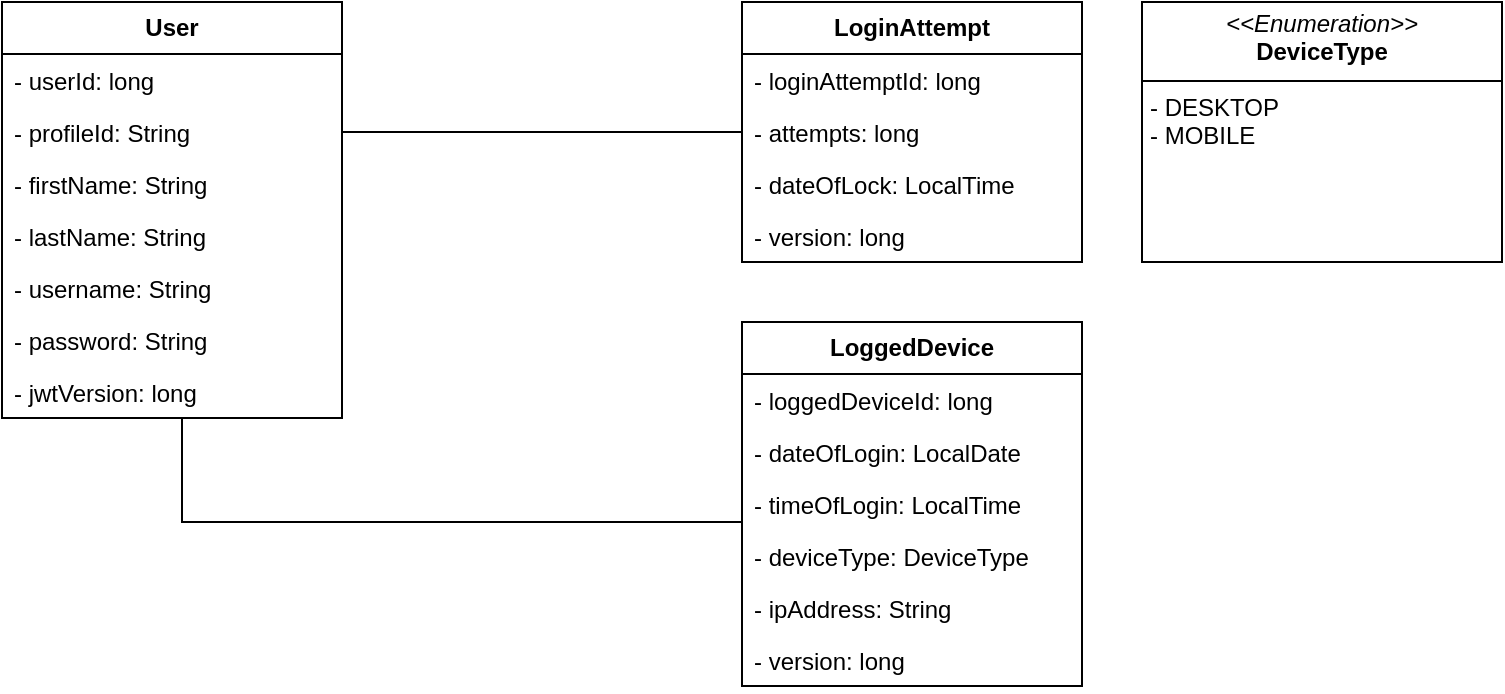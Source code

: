<mxfile version="24.7.17">
  <diagram name="Page-1" id="4fTiYLyq44yAoV_u7qLJ">
    <mxGraphModel dx="1232" dy="1151" grid="1" gridSize="10" guides="1" tooltips="1" connect="1" arrows="1" fold="1" page="1" pageScale="1" pageWidth="850" pageHeight="1100" math="0" shadow="0">
      <root>
        <mxCell id="0" />
        <mxCell id="1" parent="0" />
        <mxCell id="y0sXKQi7A31pV2IT0Zuw-20" style="edgeStyle=orthogonalEdgeStyle;rounded=0;orthogonalLoop=1;jettySize=auto;html=1;endArrow=none;endFill=0;" edge="1" parent="1" source="y0sXKQi7A31pV2IT0Zuw-1" target="y0sXKQi7A31pV2IT0Zuw-16">
          <mxGeometry relative="1" as="geometry">
            <Array as="points">
              <mxPoint x="290" y="155" />
              <mxPoint x="290" y="155" />
            </Array>
          </mxGeometry>
        </mxCell>
        <mxCell id="y0sXKQi7A31pV2IT0Zuw-30" style="edgeStyle=orthogonalEdgeStyle;rounded=0;orthogonalLoop=1;jettySize=auto;html=1;endArrow=none;endFill=0;" edge="1" parent="1" source="y0sXKQi7A31pV2IT0Zuw-1" target="y0sXKQi7A31pV2IT0Zuw-21">
          <mxGeometry relative="1" as="geometry">
            <Array as="points">
              <mxPoint x="160" y="350" />
            </Array>
          </mxGeometry>
        </mxCell>
        <mxCell id="y0sXKQi7A31pV2IT0Zuw-1" value="&lt;b&gt;User&lt;/b&gt;" style="swimlane;fontStyle=0;childLayout=stackLayout;horizontal=1;startSize=26;fillColor=none;horizontalStack=0;resizeParent=1;resizeParentMax=0;resizeLast=0;collapsible=1;marginBottom=0;whiteSpace=wrap;html=1;" vertex="1" parent="1">
          <mxGeometry x="70" y="90" width="170" height="208" as="geometry" />
        </mxCell>
        <mxCell id="y0sXKQi7A31pV2IT0Zuw-2" value="- userId: long&lt;span style=&quot;white-space: pre;&quot;&gt;&#x9;&lt;/span&gt;" style="text;strokeColor=none;fillColor=none;align=left;verticalAlign=top;spacingLeft=4;spacingRight=4;overflow=hidden;rotatable=0;points=[[0,0.5],[1,0.5]];portConstraint=eastwest;whiteSpace=wrap;html=1;" vertex="1" parent="y0sXKQi7A31pV2IT0Zuw-1">
          <mxGeometry y="26" width="170" height="26" as="geometry" />
        </mxCell>
        <mxCell id="y0sXKQi7A31pV2IT0Zuw-3" value="- profileId: String" style="text;strokeColor=none;fillColor=none;align=left;verticalAlign=top;spacingLeft=4;spacingRight=4;overflow=hidden;rotatable=0;points=[[0,0.5],[1,0.5]];portConstraint=eastwest;whiteSpace=wrap;html=1;" vertex="1" parent="y0sXKQi7A31pV2IT0Zuw-1">
          <mxGeometry y="52" width="170" height="26" as="geometry" />
        </mxCell>
        <mxCell id="y0sXKQi7A31pV2IT0Zuw-4" value="- firstName: String" style="text;strokeColor=none;fillColor=none;align=left;verticalAlign=top;spacingLeft=4;spacingRight=4;overflow=hidden;rotatable=0;points=[[0,0.5],[1,0.5]];portConstraint=eastwest;whiteSpace=wrap;html=1;" vertex="1" parent="y0sXKQi7A31pV2IT0Zuw-1">
          <mxGeometry y="78" width="170" height="26" as="geometry" />
        </mxCell>
        <mxCell id="y0sXKQi7A31pV2IT0Zuw-5" value="- lastName: String" style="text;strokeColor=none;fillColor=none;align=left;verticalAlign=top;spacingLeft=4;spacingRight=4;overflow=hidden;rotatable=0;points=[[0,0.5],[1,0.5]];portConstraint=eastwest;whiteSpace=wrap;html=1;" vertex="1" parent="y0sXKQi7A31pV2IT0Zuw-1">
          <mxGeometry y="104" width="170" height="26" as="geometry" />
        </mxCell>
        <mxCell id="y0sXKQi7A31pV2IT0Zuw-6" value="- username: String" style="text;strokeColor=none;fillColor=none;align=left;verticalAlign=top;spacingLeft=4;spacingRight=4;overflow=hidden;rotatable=0;points=[[0,0.5],[1,0.5]];portConstraint=eastwest;whiteSpace=wrap;html=1;" vertex="1" parent="y0sXKQi7A31pV2IT0Zuw-1">
          <mxGeometry y="130" width="170" height="26" as="geometry" />
        </mxCell>
        <mxCell id="y0sXKQi7A31pV2IT0Zuw-7" value="- password: String" style="text;strokeColor=none;fillColor=none;align=left;verticalAlign=top;spacingLeft=4;spacingRight=4;overflow=hidden;rotatable=0;points=[[0,0.5],[1,0.5]];portConstraint=eastwest;whiteSpace=wrap;html=1;" vertex="1" parent="y0sXKQi7A31pV2IT0Zuw-1">
          <mxGeometry y="156" width="170" height="26" as="geometry" />
        </mxCell>
        <mxCell id="y0sXKQi7A31pV2IT0Zuw-8" value="- jwtVersion: long" style="text;strokeColor=none;fillColor=none;align=left;verticalAlign=top;spacingLeft=4;spacingRight=4;overflow=hidden;rotatable=0;points=[[0,0.5],[1,0.5]];portConstraint=eastwest;whiteSpace=wrap;html=1;" vertex="1" parent="y0sXKQi7A31pV2IT0Zuw-1">
          <mxGeometry y="182" width="170" height="26" as="geometry" />
        </mxCell>
        <mxCell id="y0sXKQi7A31pV2IT0Zuw-16" value="&lt;b&gt;LoginAttempt&lt;/b&gt;" style="swimlane;fontStyle=0;childLayout=stackLayout;horizontal=1;startSize=26;fillColor=none;horizontalStack=0;resizeParent=1;resizeParentMax=0;resizeLast=0;collapsible=1;marginBottom=0;whiteSpace=wrap;html=1;" vertex="1" parent="1">
          <mxGeometry x="440" y="90" width="170" height="130" as="geometry" />
        </mxCell>
        <mxCell id="y0sXKQi7A31pV2IT0Zuw-17" value="- loginAttemptId: long" style="text;strokeColor=none;fillColor=none;align=left;verticalAlign=top;spacingLeft=4;spacingRight=4;overflow=hidden;rotatable=0;points=[[0,0.5],[1,0.5]];portConstraint=eastwest;whiteSpace=wrap;html=1;" vertex="1" parent="y0sXKQi7A31pV2IT0Zuw-16">
          <mxGeometry y="26" width="170" height="26" as="geometry" />
        </mxCell>
        <mxCell id="y0sXKQi7A31pV2IT0Zuw-18" value="- attempts: long" style="text;strokeColor=none;fillColor=none;align=left;verticalAlign=top;spacingLeft=4;spacingRight=4;overflow=hidden;rotatable=0;points=[[0,0.5],[1,0.5]];portConstraint=eastwest;whiteSpace=wrap;html=1;" vertex="1" parent="y0sXKQi7A31pV2IT0Zuw-16">
          <mxGeometry y="52" width="170" height="26" as="geometry" />
        </mxCell>
        <mxCell id="y0sXKQi7A31pV2IT0Zuw-19" value="- dateOfLock: LocalTime" style="text;strokeColor=none;fillColor=none;align=left;verticalAlign=top;spacingLeft=4;spacingRight=4;overflow=hidden;rotatable=0;points=[[0,0.5],[1,0.5]];portConstraint=eastwest;whiteSpace=wrap;html=1;" vertex="1" parent="y0sXKQi7A31pV2IT0Zuw-16">
          <mxGeometry y="78" width="170" height="26" as="geometry" />
        </mxCell>
        <mxCell id="y0sXKQi7A31pV2IT0Zuw-27" value="- version: long" style="text;strokeColor=none;fillColor=none;align=left;verticalAlign=top;spacingLeft=4;spacingRight=4;overflow=hidden;rotatable=0;points=[[0,0.5],[1,0.5]];portConstraint=eastwest;whiteSpace=wrap;html=1;" vertex="1" parent="y0sXKQi7A31pV2IT0Zuw-16">
          <mxGeometry y="104" width="170" height="26" as="geometry" />
        </mxCell>
        <mxCell id="y0sXKQi7A31pV2IT0Zuw-21" value="&lt;b&gt;LoggedDevice&lt;/b&gt;" style="swimlane;fontStyle=0;childLayout=stackLayout;horizontal=1;startSize=26;fillColor=none;horizontalStack=0;resizeParent=1;resizeParentMax=0;resizeLast=0;collapsible=1;marginBottom=0;whiteSpace=wrap;html=1;" vertex="1" parent="1">
          <mxGeometry x="440" y="250" width="170" height="182" as="geometry" />
        </mxCell>
        <mxCell id="y0sXKQi7A31pV2IT0Zuw-22" value="- loggedDeviceId: long" style="text;strokeColor=none;fillColor=none;align=left;verticalAlign=top;spacingLeft=4;spacingRight=4;overflow=hidden;rotatable=0;points=[[0,0.5],[1,0.5]];portConstraint=eastwest;whiteSpace=wrap;html=1;" vertex="1" parent="y0sXKQi7A31pV2IT0Zuw-21">
          <mxGeometry y="26" width="170" height="26" as="geometry" />
        </mxCell>
        <mxCell id="y0sXKQi7A31pV2IT0Zuw-23" value="- dateOfLogin: LocalDate" style="text;strokeColor=none;fillColor=none;align=left;verticalAlign=top;spacingLeft=4;spacingRight=4;overflow=hidden;rotatable=0;points=[[0,0.5],[1,0.5]];portConstraint=eastwest;whiteSpace=wrap;html=1;" vertex="1" parent="y0sXKQi7A31pV2IT0Zuw-21">
          <mxGeometry y="52" width="170" height="26" as="geometry" />
        </mxCell>
        <mxCell id="y0sXKQi7A31pV2IT0Zuw-24" value="- timeOfLogin: LocalTime" style="text;strokeColor=none;fillColor=none;align=left;verticalAlign=top;spacingLeft=4;spacingRight=4;overflow=hidden;rotatable=0;points=[[0,0.5],[1,0.5]];portConstraint=eastwest;whiteSpace=wrap;html=1;" vertex="1" parent="y0sXKQi7A31pV2IT0Zuw-21">
          <mxGeometry y="78" width="170" height="26" as="geometry" />
        </mxCell>
        <mxCell id="y0sXKQi7A31pV2IT0Zuw-25" value="- deviceType: DeviceType" style="text;strokeColor=none;fillColor=none;align=left;verticalAlign=top;spacingLeft=4;spacingRight=4;overflow=hidden;rotatable=0;points=[[0,0.5],[1,0.5]];portConstraint=eastwest;whiteSpace=wrap;html=1;" vertex="1" parent="y0sXKQi7A31pV2IT0Zuw-21">
          <mxGeometry y="104" width="170" height="26" as="geometry" />
        </mxCell>
        <mxCell id="y0sXKQi7A31pV2IT0Zuw-26" value="- ipAddress: String" style="text;strokeColor=none;fillColor=none;align=left;verticalAlign=top;spacingLeft=4;spacingRight=4;overflow=hidden;rotatable=0;points=[[0,0.5],[1,0.5]];portConstraint=eastwest;whiteSpace=wrap;html=1;" vertex="1" parent="y0sXKQi7A31pV2IT0Zuw-21">
          <mxGeometry y="130" width="170" height="26" as="geometry" />
        </mxCell>
        <mxCell id="y0sXKQi7A31pV2IT0Zuw-29" value="- version: long" style="text;strokeColor=none;fillColor=none;align=left;verticalAlign=top;spacingLeft=4;spacingRight=4;overflow=hidden;rotatable=0;points=[[0,0.5],[1,0.5]];portConstraint=eastwest;whiteSpace=wrap;html=1;" vertex="1" parent="y0sXKQi7A31pV2IT0Zuw-21">
          <mxGeometry y="156" width="170" height="26" as="geometry" />
        </mxCell>
        <mxCell id="y0sXKQi7A31pV2IT0Zuw-33" value="&lt;p style=&quot;margin:0px;margin-top:4px;text-align:center;&quot;&gt;&lt;i&gt;&amp;lt;&amp;lt;Enumeration&amp;gt;&amp;gt;&lt;/i&gt;&lt;br&gt;&lt;b&gt;DeviceType&lt;/b&gt;&lt;/p&gt;&lt;hr size=&quot;1&quot; style=&quot;border-style:solid;&quot;&gt;&lt;p style=&quot;margin:0px;margin-left:4px;&quot;&gt;- DESKTOP&lt;br&gt;- MOBILE&lt;/p&gt;" style="verticalAlign=top;align=left;overflow=fill;html=1;whiteSpace=wrap;" vertex="1" parent="1">
          <mxGeometry x="640" y="90" width="180" height="130" as="geometry" />
        </mxCell>
      </root>
    </mxGraphModel>
  </diagram>
</mxfile>
